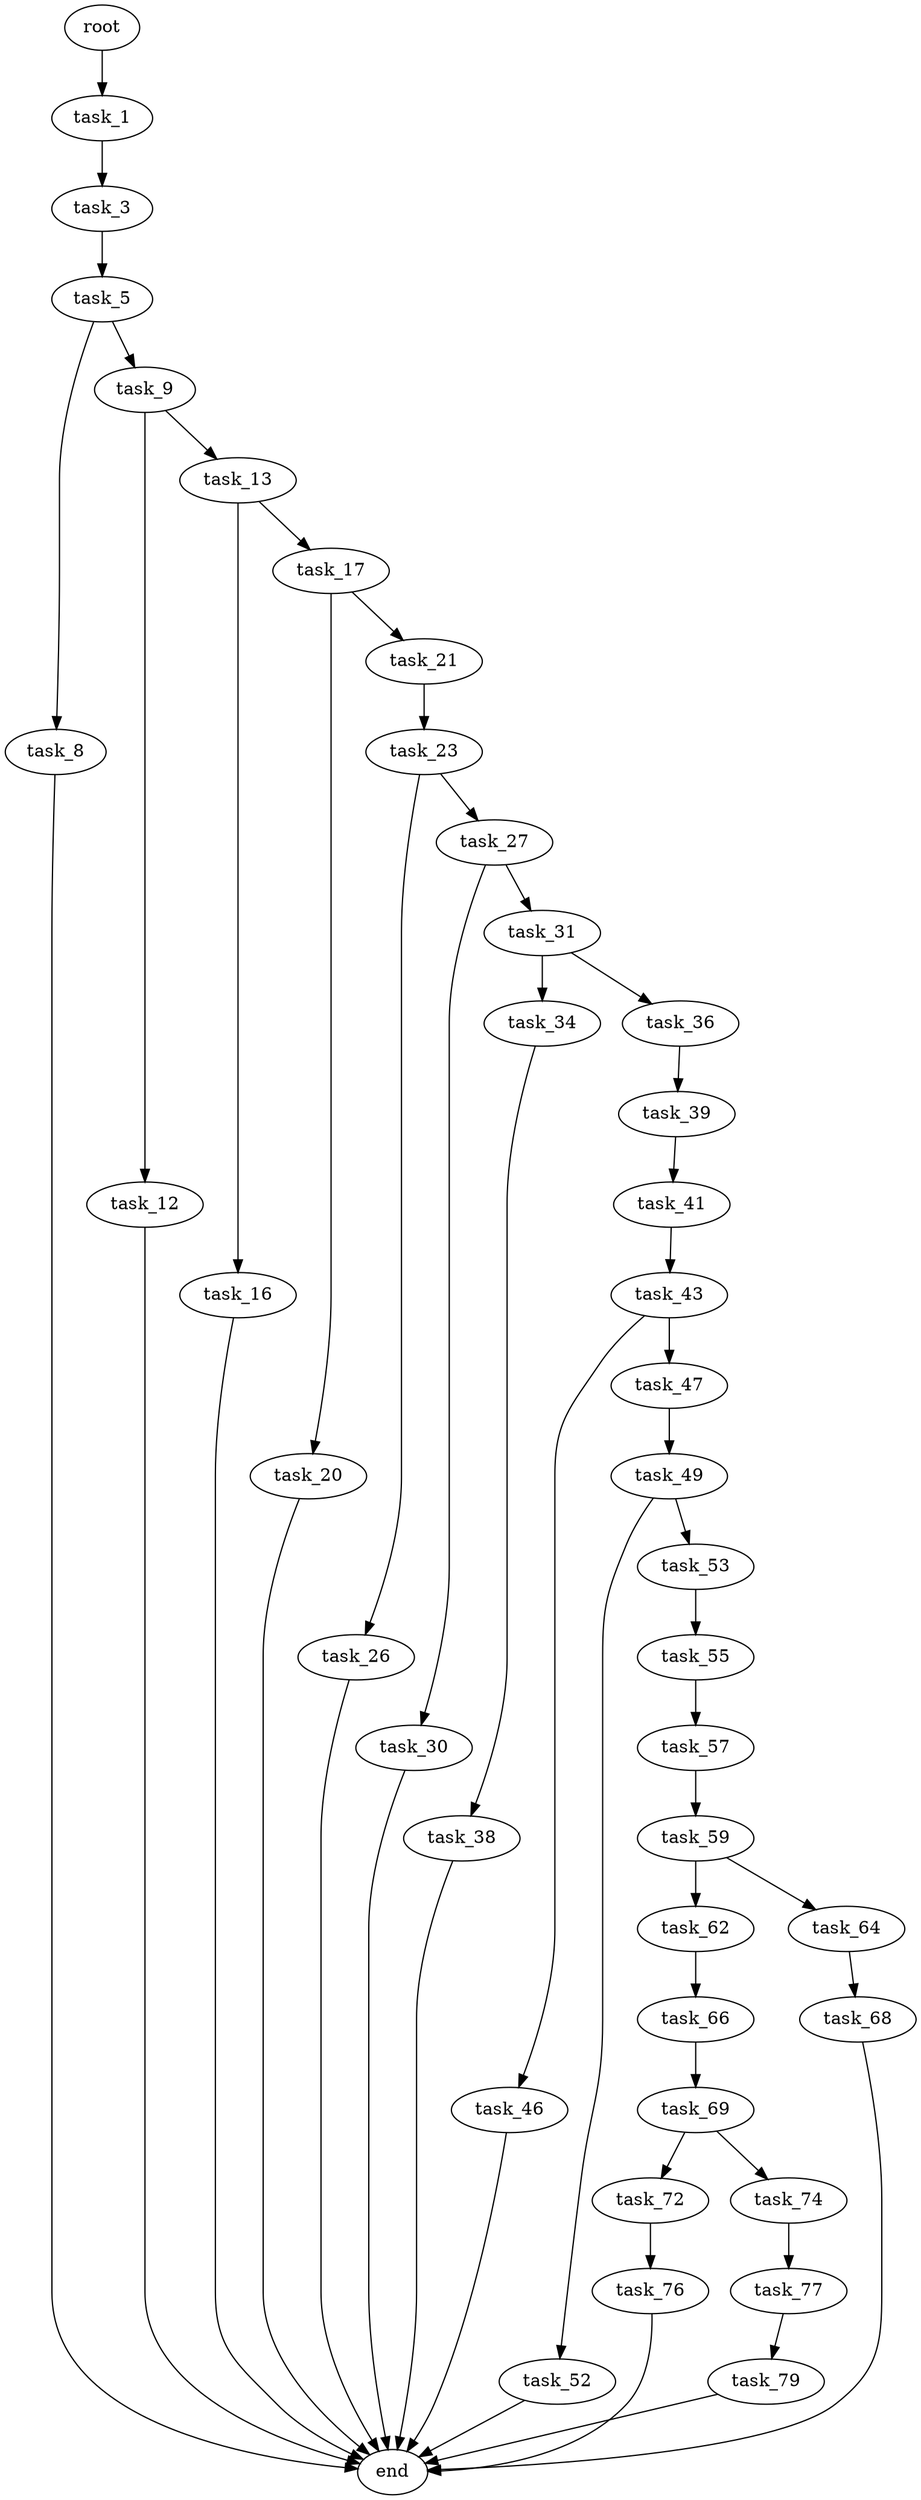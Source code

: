 digraph G {
  root [size="0.000000"];
  task_1 [size="6064243781.000000"];
  task_3 [size="2023534846.000000"];
  task_5 [size="88446079321.000000"];
  task_8 [size="37620791475.000000"];
  task_9 [size="23178304848.000000"];
  end [size="0.000000"];
  task_12 [size="549755813888.000000"];
  task_13 [size="158517687505.000000"];
  task_16 [size="38831783454.000000"];
  task_17 [size="203330590123.000000"];
  task_20 [size="6229164874.000000"];
  task_21 [size="62246510432.000000"];
  task_23 [size="9410759298.000000"];
  task_26 [size="368293445632.000000"];
  task_27 [size="368293445632.000000"];
  task_30 [size="294391297558.000000"];
  task_31 [size="231928233984.000000"];
  task_34 [size="18667740634.000000"];
  task_36 [size="19150747736.000000"];
  task_38 [size="231928233984.000000"];
  task_39 [size="9526602828.000000"];
  task_41 [size="310349980642.000000"];
  task_43 [size="1559637196.000000"];
  task_46 [size="24494656956.000000"];
  task_47 [size="129111780587.000000"];
  task_49 [size="4413739145.000000"];
  task_52 [size="1073741824000.000000"];
  task_53 [size="11310066542.000000"];
  task_55 [size="1073741824000.000000"];
  task_57 [size="30182095845.000000"];
  task_59 [size="610255401863.000000"];
  task_62 [size="4390192401.000000"];
  task_64 [size="49619246609.000000"];
  task_66 [size="38404351414.000000"];
  task_68 [size="123735524244.000000"];
  task_69 [size="782757789696.000000"];
  task_72 [size="28991029248.000000"];
  task_74 [size="107885597904.000000"];
  task_76 [size="134217728000.000000"];
  task_77 [size="68719476736.000000"];
  task_79 [size="5554878948.000000"];

  root -> task_1 [size="1.000000"];
  task_1 -> task_3 [size="134217728.000000"];
  task_3 -> task_5 [size="134217728.000000"];
  task_5 -> task_8 [size="209715200.000000"];
  task_5 -> task_9 [size="209715200.000000"];
  task_8 -> end [size="1.000000"];
  task_9 -> task_12 [size="33554432.000000"];
  task_9 -> task_13 [size="33554432.000000"];
  task_12 -> end [size="1.000000"];
  task_13 -> task_16 [size="301989888.000000"];
  task_13 -> task_17 [size="301989888.000000"];
  task_16 -> end [size="1.000000"];
  task_17 -> task_20 [size="301989888.000000"];
  task_17 -> task_21 [size="301989888.000000"];
  task_20 -> end [size="1.000000"];
  task_21 -> task_23 [size="75497472.000000"];
  task_23 -> task_26 [size="209715200.000000"];
  task_23 -> task_27 [size="209715200.000000"];
  task_26 -> end [size="1.000000"];
  task_27 -> task_30 [size="411041792.000000"];
  task_27 -> task_31 [size="411041792.000000"];
  task_30 -> end [size="1.000000"];
  task_31 -> task_34 [size="301989888.000000"];
  task_31 -> task_36 [size="301989888.000000"];
  task_34 -> task_38 [size="679477248.000000"];
  task_36 -> task_39 [size="301989888.000000"];
  task_38 -> end [size="1.000000"];
  task_39 -> task_41 [size="209715200.000000"];
  task_41 -> task_43 [size="838860800.000000"];
  task_43 -> task_46 [size="33554432.000000"];
  task_43 -> task_47 [size="33554432.000000"];
  task_46 -> end [size="1.000000"];
  task_47 -> task_49 [size="301989888.000000"];
  task_49 -> task_52 [size="209715200.000000"];
  task_49 -> task_53 [size="209715200.000000"];
  task_52 -> end [size="1.000000"];
  task_53 -> task_55 [size="33554432.000000"];
  task_55 -> task_57 [size="838860800.000000"];
  task_57 -> task_59 [size="679477248.000000"];
  task_59 -> task_62 [size="411041792.000000"];
  task_59 -> task_64 [size="411041792.000000"];
  task_62 -> task_66 [size="75497472.000000"];
  task_64 -> task_68 [size="75497472.000000"];
  task_66 -> task_69 [size="33554432.000000"];
  task_68 -> end [size="1.000000"];
  task_69 -> task_72 [size="679477248.000000"];
  task_69 -> task_74 [size="679477248.000000"];
  task_72 -> task_76 [size="75497472.000000"];
  task_74 -> task_77 [size="75497472.000000"];
  task_76 -> end [size="1.000000"];
  task_77 -> task_79 [size="134217728.000000"];
  task_79 -> end [size="1.000000"];
}
